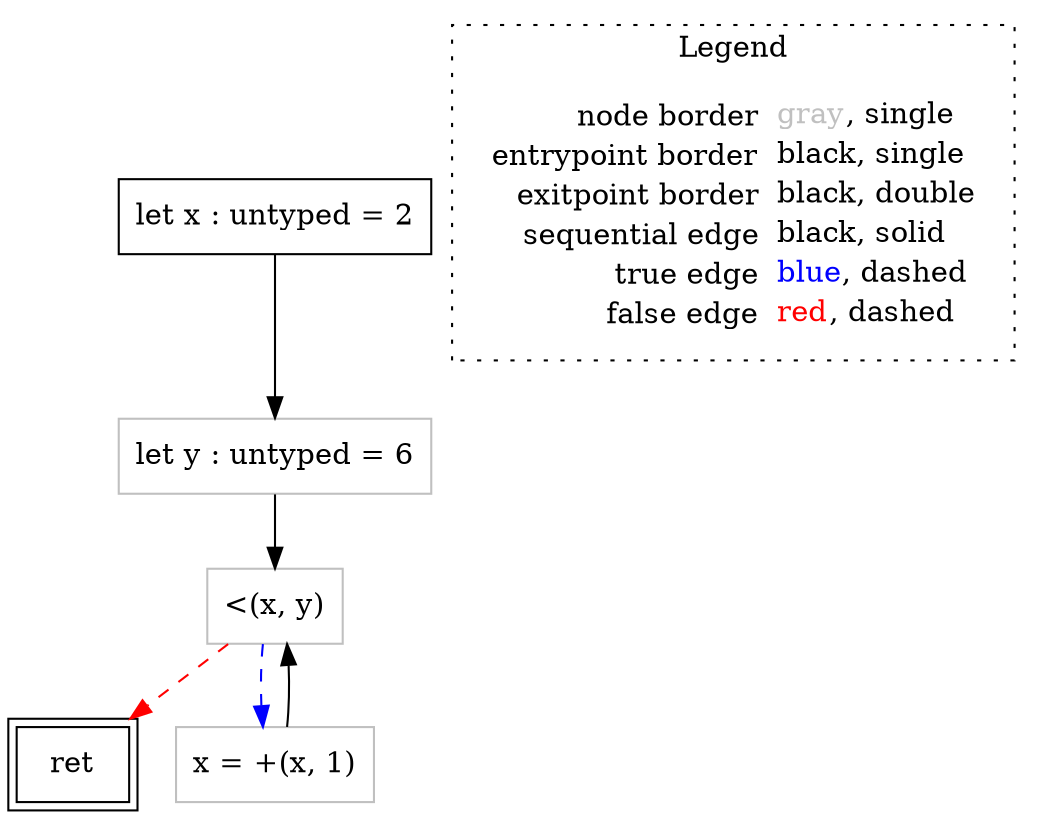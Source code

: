 digraph {
	"node0" [shape="rect",color="black",label=<let x : untyped = 2>];
	"node1" [shape="rect",color="black",peripheries="2",label=<ret>];
	"node2" [shape="rect",color="gray",label=<&lt;(x, y)>];
	"node3" [shape="rect",color="gray",label=<x = +(x, 1)>];
	"node4" [shape="rect",color="gray",label=<let y : untyped = 6>];
	"node2" -> "node1" [color="red",style="dashed"];
	"node2" -> "node3" [color="blue",style="dashed"];
	"node0" -> "node4" [color="black"];
	"node3" -> "node2" [color="black"];
	"node4" -> "node2" [color="black"];
subgraph cluster_legend {
	label="Legend";
	style=dotted;
	node [shape=plaintext];
	"legend" [label=<<table border="0" cellpadding="2" cellspacing="0" cellborder="0"><tr><td align="right">node border&nbsp;</td><td align="left"><font color="gray">gray</font>, single</td></tr><tr><td align="right">entrypoint border&nbsp;</td><td align="left"><font color="black">black</font>, single</td></tr><tr><td align="right">exitpoint border&nbsp;</td><td align="left"><font color="black">black</font>, double</td></tr><tr><td align="right">sequential edge&nbsp;</td><td align="left"><font color="black">black</font>, solid</td></tr><tr><td align="right">true edge&nbsp;</td><td align="left"><font color="blue">blue</font>, dashed</td></tr><tr><td align="right">false edge&nbsp;</td><td align="left"><font color="red">red</font>, dashed</td></tr></table>>];
}

}
